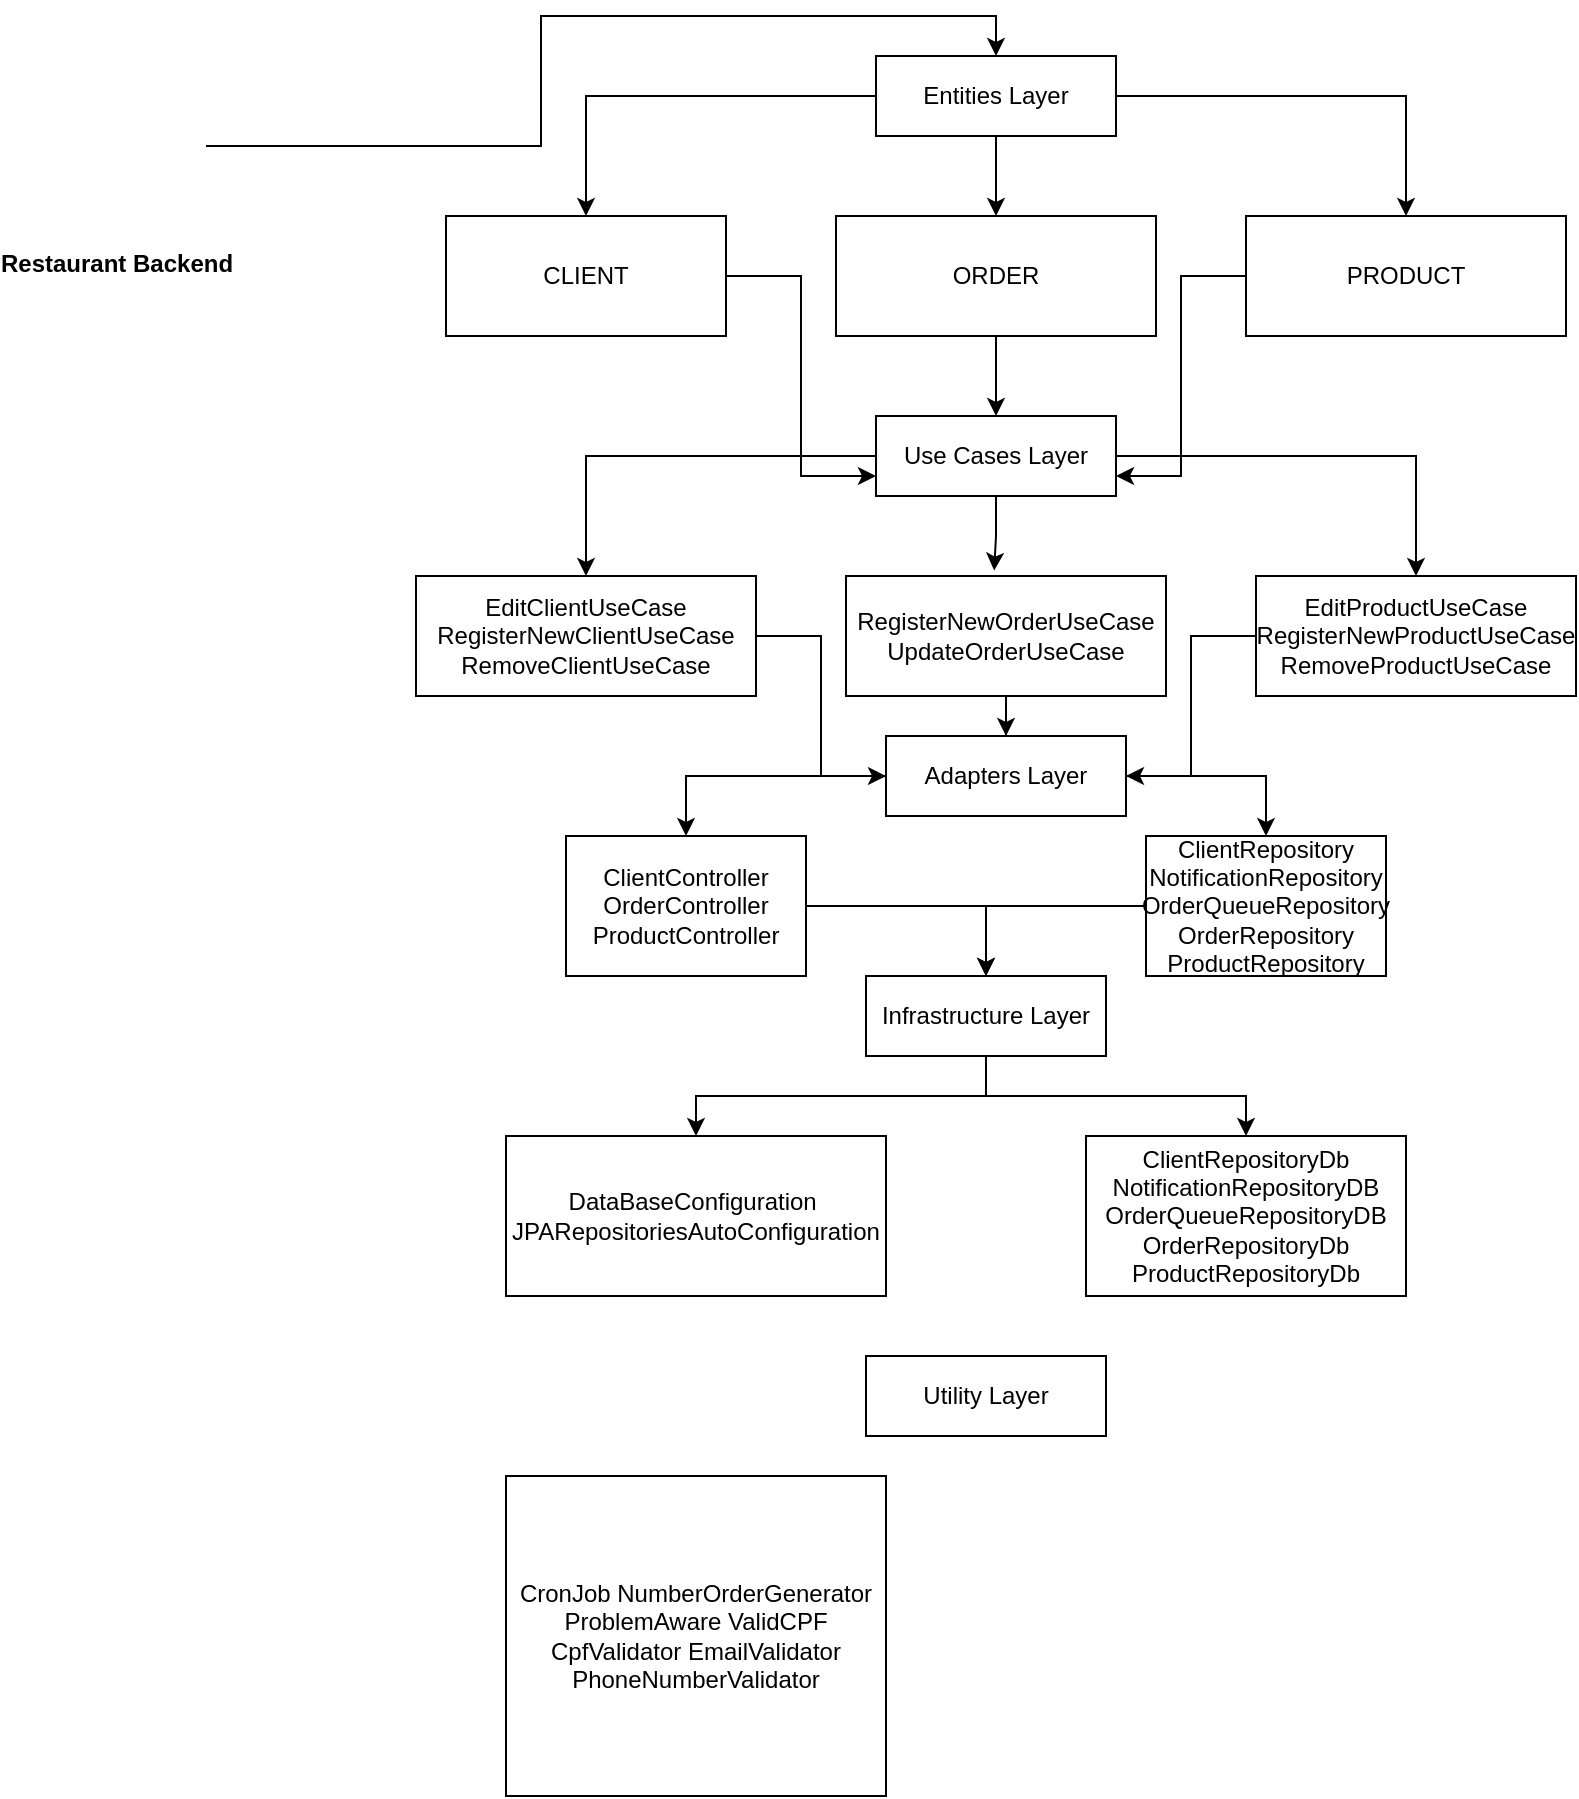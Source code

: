 <mxfile version="22.1.18" type="github">
  <diagram id="kgpKYQtTHZ0yAKxKKP6v" name="Page-1">
    <mxGraphModel dx="1434" dy="738" grid="1" gridSize="10" guides="1" tooltips="1" connect="1" arrows="1" fold="1" page="1" pageScale="1" pageWidth="850" pageHeight="1400" math="0" shadow="0">
      <root>
        <mxCell id="0" />
        <mxCell id="1" parent="0" />
        <mxCell id="_DbjeaHfNyGdZA1f-5Q3-20" value="" style="edgeStyle=orthogonalEdgeStyle;rounded=0;orthogonalLoop=1;jettySize=auto;html=1;" edge="1" parent="1" source="_DbjeaHfNyGdZA1f-5Q3-12" target="_DbjeaHfNyGdZA1f-5Q3-7">
          <mxGeometry relative="1" as="geometry" />
        </mxCell>
        <mxCell id="_DbjeaHfNyGdZA1f-5Q3-31" style="edgeStyle=orthogonalEdgeStyle;rounded=0;orthogonalLoop=1;jettySize=auto;html=1;entryX=0.5;entryY=0;entryDx=0;entryDy=0;" edge="1" parent="1" source="_DbjeaHfNyGdZA1f-5Q3-12" target="_DbjeaHfNyGdZA1f-5Q3-5">
          <mxGeometry relative="1" as="geometry" />
        </mxCell>
        <mxCell id="_DbjeaHfNyGdZA1f-5Q3-32" style="edgeStyle=orthogonalEdgeStyle;rounded=0;orthogonalLoop=1;jettySize=auto;html=1;" edge="1" parent="1" source="_DbjeaHfNyGdZA1f-5Q3-12" target="_DbjeaHfNyGdZA1f-5Q3-6">
          <mxGeometry relative="1" as="geometry" />
        </mxCell>
        <mxCell id="_DbjeaHfNyGdZA1f-5Q3-12" value="Entities Layer" style="rounded=0;whiteSpace=wrap;html=1;" vertex="1" parent="1">
          <mxGeometry x="485" y="30" width="120" height="40" as="geometry" />
        </mxCell>
        <mxCell id="_DbjeaHfNyGdZA1f-5Q3-13" value="" style="edgeStyle=orthogonalEdgeStyle;rounded=0;orthogonalLoop=1;jettySize=auto;html=1;entryX=0.5;entryY=0;entryDx=0;entryDy=0;" edge="1" parent="1" source="_DbjeaHfNyGdZA1f-5Q3-1" target="_DbjeaHfNyGdZA1f-5Q3-12">
          <mxGeometry relative="1" as="geometry">
            <mxPoint x="365" y="140" as="targetPoint" />
          </mxGeometry>
        </mxCell>
        <mxCell id="_DbjeaHfNyGdZA1f-5Q3-1" value="&lt;b&gt;Restaurant Backend&lt;/b&gt;" style="shape=image;html=1;verticalAlign=top;verticalLabelPosition=bottom;labelBackgroundColor=#ffffff;imageAspect=0;aspect=fixed;image=https://cdn1.iconfinder.com/data/icons/cartoon-snack/128/pizza-128.png" vertex="1" parent="1">
          <mxGeometry x="60" y="30" width="90" height="90" as="geometry" />
        </mxCell>
        <mxCell id="_DbjeaHfNyGdZA1f-5Q3-27" style="edgeStyle=orthogonalEdgeStyle;rounded=0;orthogonalLoop=1;jettySize=auto;html=1;entryX=0;entryY=0.75;entryDx=0;entryDy=0;" edge="1" parent="1" source="_DbjeaHfNyGdZA1f-5Q3-5" target="_DbjeaHfNyGdZA1f-5Q3-18">
          <mxGeometry relative="1" as="geometry" />
        </mxCell>
        <mxCell id="_DbjeaHfNyGdZA1f-5Q3-5" value="CLIENT" style="rounded=0;whiteSpace=wrap;html=1;" vertex="1" parent="1">
          <mxGeometry x="270" y="110" width="140" height="60" as="geometry" />
        </mxCell>
        <mxCell id="_DbjeaHfNyGdZA1f-5Q3-28" style="edgeStyle=orthogonalEdgeStyle;rounded=0;orthogonalLoop=1;jettySize=auto;html=1;entryX=1;entryY=0.75;entryDx=0;entryDy=0;" edge="1" parent="1" source="_DbjeaHfNyGdZA1f-5Q3-6" target="_DbjeaHfNyGdZA1f-5Q3-18">
          <mxGeometry relative="1" as="geometry" />
        </mxCell>
        <mxCell id="_DbjeaHfNyGdZA1f-5Q3-6" value="PRODUCT" style="rounded=0;whiteSpace=wrap;html=1;" vertex="1" parent="1">
          <mxGeometry x="670" y="110" width="160" height="60" as="geometry" />
        </mxCell>
        <mxCell id="_DbjeaHfNyGdZA1f-5Q3-24" value="" style="edgeStyle=orthogonalEdgeStyle;rounded=0;orthogonalLoop=1;jettySize=auto;html=1;" edge="1" parent="1" source="_DbjeaHfNyGdZA1f-5Q3-7" target="_DbjeaHfNyGdZA1f-5Q3-18">
          <mxGeometry relative="1" as="geometry" />
        </mxCell>
        <mxCell id="_DbjeaHfNyGdZA1f-5Q3-7" value="ORDER" style="rounded=0;whiteSpace=wrap;html=1;" vertex="1" parent="1">
          <mxGeometry x="465" y="110" width="160" height="60" as="geometry" />
        </mxCell>
        <mxCell id="_DbjeaHfNyGdZA1f-5Q3-37" style="edgeStyle=orthogonalEdgeStyle;rounded=0;orthogonalLoop=1;jettySize=auto;html=1;entryX=0;entryY=0.5;entryDx=0;entryDy=0;" edge="1" parent="1" source="_DbjeaHfNyGdZA1f-5Q3-14" target="_DbjeaHfNyGdZA1f-5Q3-33">
          <mxGeometry relative="1" as="geometry" />
        </mxCell>
        <mxCell id="_DbjeaHfNyGdZA1f-5Q3-14" value="EditClientUseCase&lt;br&gt;RegisterNewClientUseCase&lt;br&gt;RemoveClientUseCase" style="rounded=0;whiteSpace=wrap;html=1;" vertex="1" parent="1">
          <mxGeometry x="255" y="290" width="170" height="60" as="geometry" />
        </mxCell>
        <mxCell id="_DbjeaHfNyGdZA1f-5Q3-39" value="" style="edgeStyle=orthogonalEdgeStyle;rounded=0;orthogonalLoop=1;jettySize=auto;html=1;" edge="1" parent="1" source="_DbjeaHfNyGdZA1f-5Q3-15" target="_DbjeaHfNyGdZA1f-5Q3-33">
          <mxGeometry relative="1" as="geometry" />
        </mxCell>
        <mxCell id="_DbjeaHfNyGdZA1f-5Q3-15" value="RegisterNewOrderUseCase&lt;br&gt;UpdateOrderUseCase" style="rounded=0;whiteSpace=wrap;html=1;" vertex="1" parent="1">
          <mxGeometry x="470" y="290" width="160" height="60" as="geometry" />
        </mxCell>
        <mxCell id="_DbjeaHfNyGdZA1f-5Q3-38" style="edgeStyle=orthogonalEdgeStyle;rounded=0;orthogonalLoop=1;jettySize=auto;html=1;entryX=1;entryY=0.5;entryDx=0;entryDy=0;" edge="1" parent="1" source="_DbjeaHfNyGdZA1f-5Q3-16" target="_DbjeaHfNyGdZA1f-5Q3-33">
          <mxGeometry relative="1" as="geometry" />
        </mxCell>
        <mxCell id="_DbjeaHfNyGdZA1f-5Q3-16" value="EditProductUseCase RegisterNewProductUseCase RemoveProductUseCase" style="rounded=0;whiteSpace=wrap;html=1;" vertex="1" parent="1">
          <mxGeometry x="675" y="290" width="160" height="60" as="geometry" />
        </mxCell>
        <mxCell id="_DbjeaHfNyGdZA1f-5Q3-53" style="edgeStyle=orthogonalEdgeStyle;rounded=0;orthogonalLoop=1;jettySize=auto;html=1;entryX=0.5;entryY=0;entryDx=0;entryDy=0;" edge="1" parent="1" source="_DbjeaHfNyGdZA1f-5Q3-17" target="_DbjeaHfNyGdZA1f-5Q3-40">
          <mxGeometry relative="1" as="geometry" />
        </mxCell>
        <mxCell id="_DbjeaHfNyGdZA1f-5Q3-17" value="ClientController OrderController ProductController" style="rounded=0;whiteSpace=wrap;html=1;" vertex="1" parent="1">
          <mxGeometry x="330" y="420" width="120" height="70" as="geometry" />
        </mxCell>
        <mxCell id="_DbjeaHfNyGdZA1f-5Q3-29" style="edgeStyle=orthogonalEdgeStyle;rounded=0;orthogonalLoop=1;jettySize=auto;html=1;" edge="1" parent="1" source="_DbjeaHfNyGdZA1f-5Q3-18" target="_DbjeaHfNyGdZA1f-5Q3-14">
          <mxGeometry relative="1" as="geometry" />
        </mxCell>
        <mxCell id="_DbjeaHfNyGdZA1f-5Q3-30" style="edgeStyle=orthogonalEdgeStyle;rounded=0;orthogonalLoop=1;jettySize=auto;html=1;" edge="1" parent="1" source="_DbjeaHfNyGdZA1f-5Q3-18" target="_DbjeaHfNyGdZA1f-5Q3-16">
          <mxGeometry relative="1" as="geometry" />
        </mxCell>
        <mxCell id="_DbjeaHfNyGdZA1f-5Q3-18" value="Use Cases Layer" style="rounded=0;whiteSpace=wrap;html=1;" vertex="1" parent="1">
          <mxGeometry x="485" y="210" width="120" height="40" as="geometry" />
        </mxCell>
        <mxCell id="_DbjeaHfNyGdZA1f-5Q3-26" style="edgeStyle=orthogonalEdgeStyle;rounded=0;orthogonalLoop=1;jettySize=auto;html=1;entryX=0.463;entryY=-0.045;entryDx=0;entryDy=0;entryPerimeter=0;" edge="1" parent="1" source="_DbjeaHfNyGdZA1f-5Q3-18" target="_DbjeaHfNyGdZA1f-5Q3-15">
          <mxGeometry relative="1" as="geometry" />
        </mxCell>
        <mxCell id="_DbjeaHfNyGdZA1f-5Q3-35" style="edgeStyle=orthogonalEdgeStyle;rounded=0;orthogonalLoop=1;jettySize=auto;html=1;entryX=0.5;entryY=0;entryDx=0;entryDy=0;" edge="1" parent="1" source="_DbjeaHfNyGdZA1f-5Q3-33" target="_DbjeaHfNyGdZA1f-5Q3-17">
          <mxGeometry relative="1" as="geometry">
            <mxPoint x="230" y="590" as="targetPoint" />
          </mxGeometry>
        </mxCell>
        <mxCell id="_DbjeaHfNyGdZA1f-5Q3-36" style="edgeStyle=orthogonalEdgeStyle;rounded=0;orthogonalLoop=1;jettySize=auto;html=1;entryX=0.5;entryY=0;entryDx=0;entryDy=0;" edge="1" parent="1" source="_DbjeaHfNyGdZA1f-5Q3-33" target="_DbjeaHfNyGdZA1f-5Q3-34">
          <mxGeometry relative="1" as="geometry">
            <mxPoint x="500" y="590" as="targetPoint" />
          </mxGeometry>
        </mxCell>
        <mxCell id="_DbjeaHfNyGdZA1f-5Q3-33" value="Adapters Layer" style="rounded=0;whiteSpace=wrap;html=1;" vertex="1" parent="1">
          <mxGeometry x="490" y="370" width="120" height="40" as="geometry" />
        </mxCell>
        <mxCell id="_DbjeaHfNyGdZA1f-5Q3-54" style="edgeStyle=orthogonalEdgeStyle;rounded=0;orthogonalLoop=1;jettySize=auto;html=1;entryX=0.5;entryY=0;entryDx=0;entryDy=0;" edge="1" parent="1" source="_DbjeaHfNyGdZA1f-5Q3-34" target="_DbjeaHfNyGdZA1f-5Q3-40">
          <mxGeometry relative="1" as="geometry" />
        </mxCell>
        <mxCell id="_DbjeaHfNyGdZA1f-5Q3-34" value="ClientRepository NotificationRepository OrderQueueRepository OrderRepository ProductRepository" style="rounded=0;whiteSpace=wrap;html=1;" vertex="1" parent="1">
          <mxGeometry x="620" y="420" width="120" height="70" as="geometry" />
        </mxCell>
        <mxCell id="_DbjeaHfNyGdZA1f-5Q3-55" style="edgeStyle=orthogonalEdgeStyle;rounded=0;orthogonalLoop=1;jettySize=auto;html=1;" edge="1" parent="1" source="_DbjeaHfNyGdZA1f-5Q3-40" target="_DbjeaHfNyGdZA1f-5Q3-46">
          <mxGeometry relative="1" as="geometry" />
        </mxCell>
        <mxCell id="_DbjeaHfNyGdZA1f-5Q3-56" style="edgeStyle=orthogonalEdgeStyle;rounded=0;orthogonalLoop=1;jettySize=auto;html=1;" edge="1" parent="1" source="_DbjeaHfNyGdZA1f-5Q3-40" target="_DbjeaHfNyGdZA1f-5Q3-48">
          <mxGeometry relative="1" as="geometry" />
        </mxCell>
        <mxCell id="_DbjeaHfNyGdZA1f-5Q3-40" value="Infrastructure Layer" style="rounded=0;whiteSpace=wrap;html=1;" vertex="1" parent="1">
          <mxGeometry x="480" y="490" width="120" height="40" as="geometry" />
        </mxCell>
        <mxCell id="_DbjeaHfNyGdZA1f-5Q3-46" value="ClientRepositoryDb NotificationRepositoryDB OrderQueueRepositoryDB OrderRepositoryDb ProductRepositoryDb" style="rounded=0;whiteSpace=wrap;html=1;" vertex="1" parent="1">
          <mxGeometry x="590" y="570" width="160" height="80" as="geometry" />
        </mxCell>
        <mxCell id="_DbjeaHfNyGdZA1f-5Q3-48" value="&lt;p style=&quot;line-height: 120%;&quot;&gt;DataBaseConfiguration&amp;nbsp; JPARepositoriesAutoConfiguration&lt;/p&gt;" style="rounded=0;whiteSpace=wrap;html=1;" vertex="1" parent="1">
          <mxGeometry x="300" y="570" width="190" height="80" as="geometry" />
        </mxCell>
        <mxCell id="_DbjeaHfNyGdZA1f-5Q3-57" value="Utility Layer" style="rounded=0;whiteSpace=wrap;html=1;" vertex="1" parent="1">
          <mxGeometry x="480" y="680" width="120" height="40" as="geometry" />
        </mxCell>
        <mxCell id="_DbjeaHfNyGdZA1f-5Q3-58" value="CronJob NumberOrderGenerator ProblemAware ValidCPF CpfValidator EmailValidator PhoneNumberValidator" style="rounded=0;whiteSpace=wrap;html=1;" vertex="1" parent="1">
          <mxGeometry x="300" y="740" width="190" height="160" as="geometry" />
        </mxCell>
      </root>
    </mxGraphModel>
  </diagram>
</mxfile>
